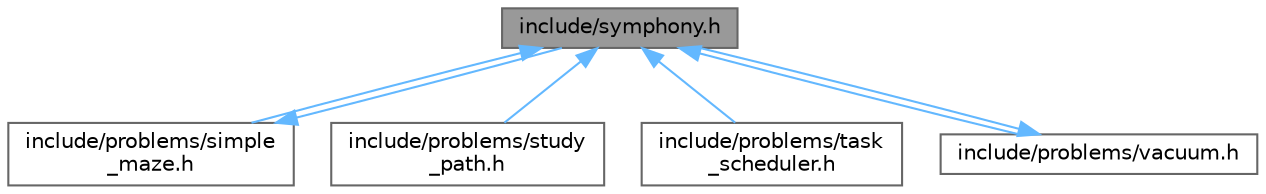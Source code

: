 digraph "include/symphony.h"
{
 // INTERACTIVE_SVG=YES
 // LATEX_PDF_SIZE
  bgcolor="transparent";
  edge [fontname=Helvetica,fontsize=10,labelfontname=Helvetica,labelfontsize=10];
  node [fontname=Helvetica,fontsize=10,shape=box,height=0.2,width=0.4];
  Node1 [id="Node000001",label="include/symphony.h",height=0.2,width=0.4,color="gray40", fillcolor="grey60", style="filled", fontcolor="black",tooltip=" "];
  Node1 -> Node2 [id="edge1_Node000001_Node000002",dir="back",color="steelblue1",style="solid",tooltip=" "];
  Node2 [id="Node000002",label="include/problems/simple\l_maze.h",height=0.2,width=0.4,color="grey40", fillcolor="white", style="filled",URL="$simple__maze_8h.html",tooltip=" "];
  Node2 -> Node1 [id="edge2_Node000002_Node000001",dir="back",color="steelblue1",style="solid",tooltip=" "];
  Node1 -> Node3 [id="edge3_Node000001_Node000003",dir="back",color="steelblue1",style="solid",tooltip=" "];
  Node3 [id="Node000003",label="include/problems/study\l_path.h",height=0.2,width=0.4,color="grey40", fillcolor="white", style="filled",URL="$study__path_8h.html",tooltip=" "];
  Node1 -> Node4 [id="edge4_Node000001_Node000004",dir="back",color="steelblue1",style="solid",tooltip=" "];
  Node4 [id="Node000004",label="include/problems/task\l_scheduler.h",height=0.2,width=0.4,color="grey40", fillcolor="white", style="filled",URL="$task__scheduler_8h.html",tooltip=" "];
  Node1 -> Node5 [id="edge5_Node000001_Node000005",dir="back",color="steelblue1",style="solid",tooltip=" "];
  Node5 [id="Node000005",label="include/problems/vacuum.h",height=0.2,width=0.4,color="grey40", fillcolor="white", style="filled",URL="$vacuum_8h.html",tooltip=" "];
  Node5 -> Node1 [id="edge6_Node000005_Node000001",dir="back",color="steelblue1",style="solid",tooltip=" "];
}
